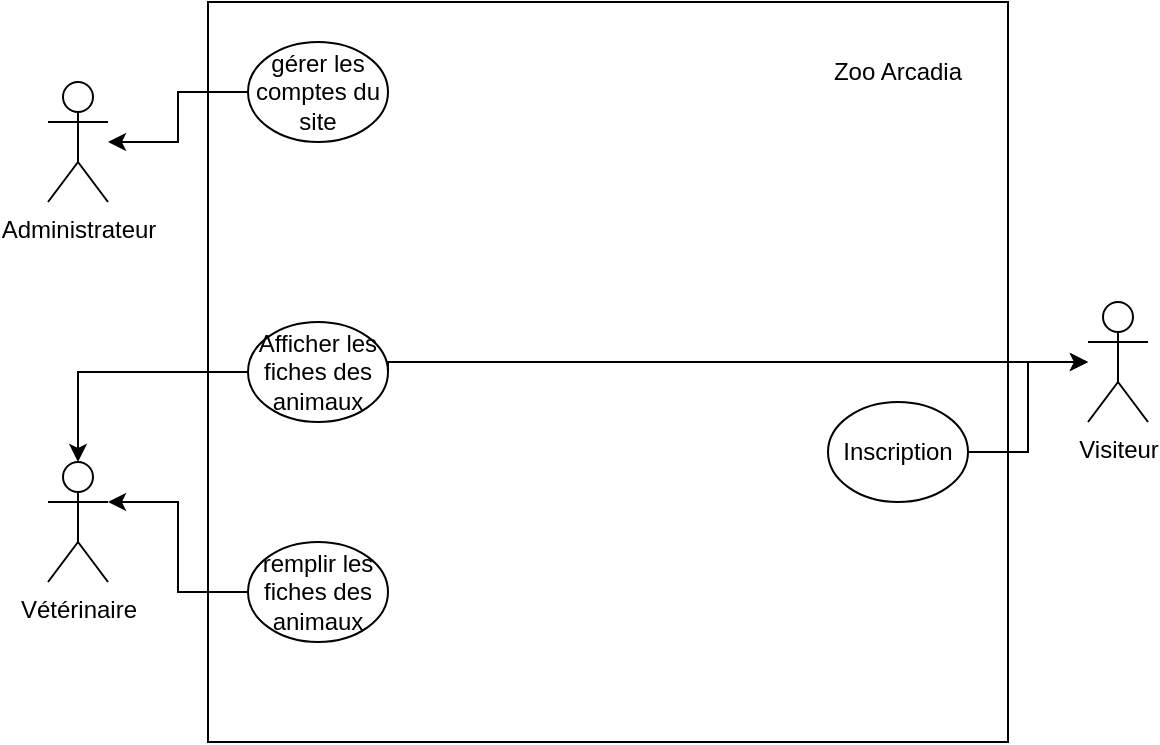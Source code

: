 <mxfile version="22.1.17" type="github">
  <diagram id="R2lEEEUBdFMjLlhIrx00" name="Page-1">
    <mxGraphModel dx="794" dy="392" grid="1" gridSize="10" guides="1" tooltips="1" connect="1" arrows="1" fold="1" page="1" pageScale="1" pageWidth="850" pageHeight="1100" math="0" shadow="0" extFonts="Permanent Marker^https://fonts.googleapis.com/css?family=Permanent+Marker">
      <root>
        <mxCell id="0" />
        <mxCell id="1" parent="0" />
        <mxCell id="hVYQf4SrXX4T2gI8fLEp-1" value="" style="rounded=0;whiteSpace=wrap;html=1;" vertex="1" parent="1">
          <mxGeometry x="230" y="170" width="400" height="370" as="geometry" />
        </mxCell>
        <mxCell id="hVYQf4SrXX4T2gI8fLEp-2" value="Administrateur" style="shape=umlActor;verticalLabelPosition=bottom;verticalAlign=top;html=1;outlineConnect=0;" vertex="1" parent="1">
          <mxGeometry x="150" y="210" width="30" height="60" as="geometry" />
        </mxCell>
        <mxCell id="hVYQf4SrXX4T2gI8fLEp-3" value="Vétérinaire" style="shape=umlActor;verticalLabelPosition=bottom;verticalAlign=top;html=1;outlineConnect=0;" vertex="1" parent="1">
          <mxGeometry x="150" y="400" width="30" height="60" as="geometry" />
        </mxCell>
        <mxCell id="hVYQf4SrXX4T2gI8fLEp-4" value="Visiteur" style="shape=umlActor;verticalLabelPosition=bottom;verticalAlign=top;html=1;outlineConnect=0;" vertex="1" parent="1">
          <mxGeometry x="670" y="320" width="30" height="60" as="geometry" />
        </mxCell>
        <mxCell id="hVYQf4SrXX4T2gI8fLEp-5" value="Zoo Arcadia" style="text;html=1;strokeColor=none;fillColor=none;align=center;verticalAlign=middle;whiteSpace=wrap;rounded=0;" vertex="1" parent="1">
          <mxGeometry x="540" y="190" width="70" height="30" as="geometry" />
        </mxCell>
        <mxCell id="hVYQf4SrXX4T2gI8fLEp-8" style="edgeStyle=orthogonalEdgeStyle;rounded=0;orthogonalLoop=1;jettySize=auto;html=1;" edge="1" parent="1" source="hVYQf4SrXX4T2gI8fLEp-6" target="hVYQf4SrXX4T2gI8fLEp-4">
          <mxGeometry relative="1" as="geometry" />
        </mxCell>
        <mxCell id="hVYQf4SrXX4T2gI8fLEp-6" value="Inscription" style="ellipse;whiteSpace=wrap;html=1;" vertex="1" parent="1">
          <mxGeometry x="540" y="370" width="70" height="50" as="geometry" />
        </mxCell>
        <mxCell id="hVYQf4SrXX4T2gI8fLEp-10" style="edgeStyle=orthogonalEdgeStyle;rounded=0;orthogonalLoop=1;jettySize=auto;html=1;" edge="1" parent="1" source="hVYQf4SrXX4T2gI8fLEp-9" target="hVYQf4SrXX4T2gI8fLEp-3">
          <mxGeometry relative="1" as="geometry" />
        </mxCell>
        <mxCell id="hVYQf4SrXX4T2gI8fLEp-11" style="edgeStyle=orthogonalEdgeStyle;rounded=0;orthogonalLoop=1;jettySize=auto;html=1;exitX=1;exitY=0.5;exitDx=0;exitDy=0;" edge="1" parent="1" source="hVYQf4SrXX4T2gI8fLEp-9" target="hVYQf4SrXX4T2gI8fLEp-4">
          <mxGeometry relative="1" as="geometry">
            <Array as="points">
              <mxPoint x="320" y="350" />
            </Array>
          </mxGeometry>
        </mxCell>
        <mxCell id="hVYQf4SrXX4T2gI8fLEp-9" value="Afficher les fiches des animaux" style="ellipse;whiteSpace=wrap;html=1;" vertex="1" parent="1">
          <mxGeometry x="250" y="330" width="70" height="50" as="geometry" />
        </mxCell>
        <mxCell id="hVYQf4SrXX4T2gI8fLEp-12" value="remplir les fiches des animaux" style="ellipse;whiteSpace=wrap;html=1;" vertex="1" parent="1">
          <mxGeometry x="250" y="440" width="70" height="50" as="geometry" />
        </mxCell>
        <mxCell id="hVYQf4SrXX4T2gI8fLEp-13" style="edgeStyle=orthogonalEdgeStyle;rounded=0;orthogonalLoop=1;jettySize=auto;html=1;entryX=1;entryY=0.333;entryDx=0;entryDy=0;entryPerimeter=0;" edge="1" parent="1" source="hVYQf4SrXX4T2gI8fLEp-12" target="hVYQf4SrXX4T2gI8fLEp-3">
          <mxGeometry relative="1" as="geometry" />
        </mxCell>
        <mxCell id="hVYQf4SrXX4T2gI8fLEp-15" value="" style="edgeStyle=orthogonalEdgeStyle;rounded=0;orthogonalLoop=1;jettySize=auto;html=1;" edge="1" parent="1" source="hVYQf4SrXX4T2gI8fLEp-14" target="hVYQf4SrXX4T2gI8fLEp-2">
          <mxGeometry relative="1" as="geometry" />
        </mxCell>
        <mxCell id="hVYQf4SrXX4T2gI8fLEp-14" value="gérer les comptes du site" style="ellipse;whiteSpace=wrap;html=1;" vertex="1" parent="1">
          <mxGeometry x="250" y="190" width="70" height="50" as="geometry" />
        </mxCell>
      </root>
    </mxGraphModel>
  </diagram>
</mxfile>
